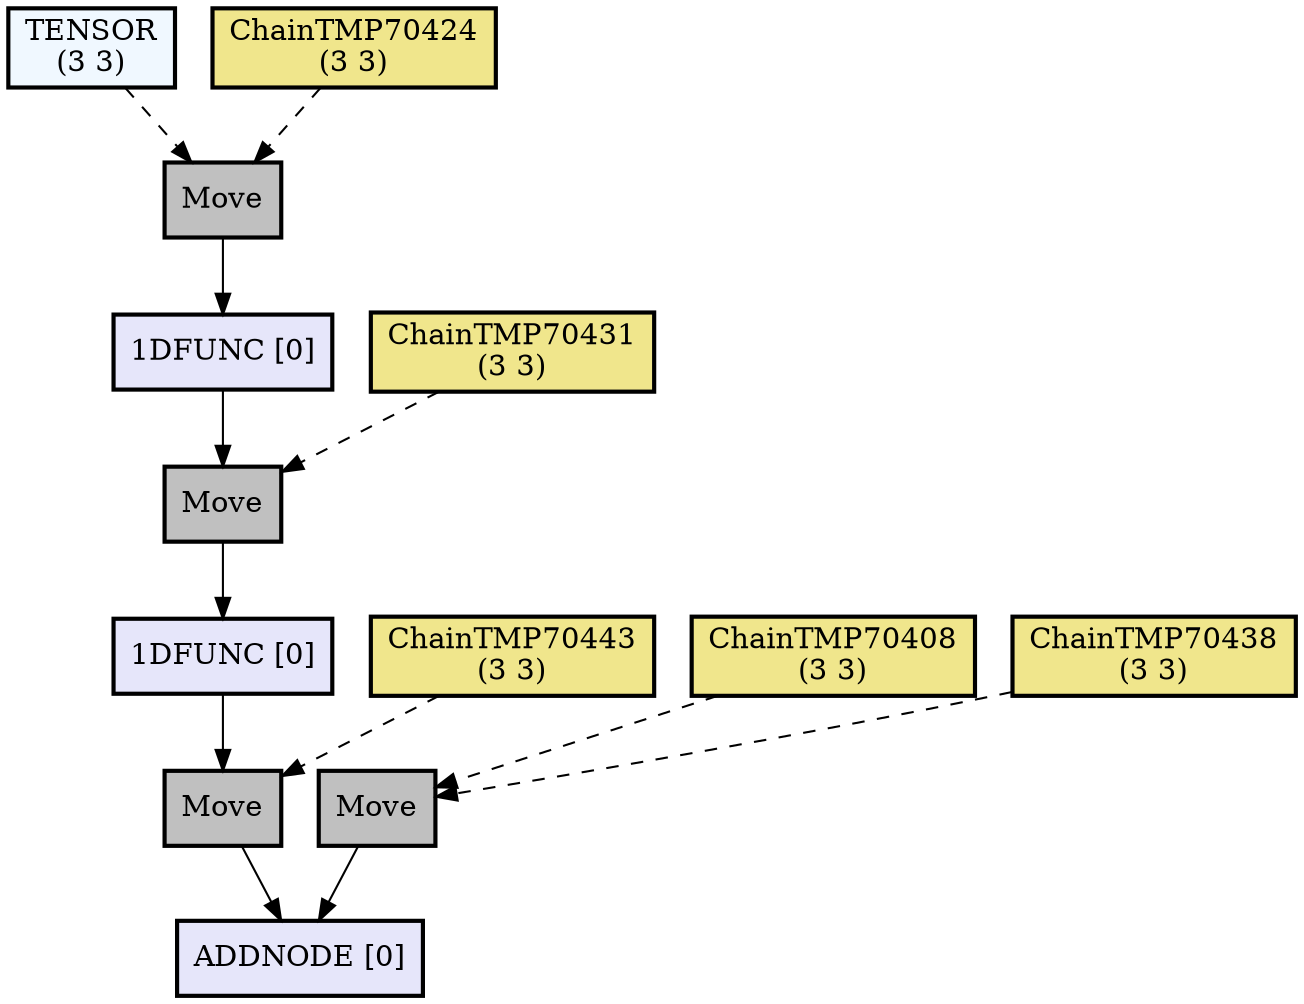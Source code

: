 digraph computation_node {
  node[shape="box" style="filled" color="black" penwidth="2"];
  TENSOR [label = "TENSOR
(3 3)" fillcolor="#f0f8ff" style="filled, solid"];
  ChainTMP70424 [label = "ChainTMP70424
(3 3)" fillcolor="#f0e68c" style="filled, solid"];
  NODE70461 [label = "Move" fillcolor="gray" style="filled, solid"];
  NODE70460 [label = "1DFUNC [0]" fillcolor="#e6e6fa" style="filled, solid"];
  ChainTMP70431 [label = "ChainTMP70431
(3 3)" fillcolor="#f0e68c" style="filled, solid"];
  NODE70458 [label = "Move" fillcolor="gray" style="filled, solid"];
  NODE70457 [label = "1DFUNC [0]" fillcolor="#e6e6fa" style="filled, solid"];
  ChainTMP70443 [label = "ChainTMP70443
(3 3)" fillcolor="#f0e68c" style="filled, solid"];
  NODE70455 [label = "Move" fillcolor="gray" style="filled, solid"];
  ChainTMP70408 [label = "ChainTMP70408
(3 3)" fillcolor="#f0e68c" style="filled, solid"];
  ChainTMP70438 [label = "ChainTMP70438
(3 3)" fillcolor="#f0e68c" style="filled, solid"];
  NODE70452 [label = "Move" fillcolor="gray" style="filled, solid"];
  NODE70451 [label = "ADDNODE [0]" fillcolor="#e6e6fa" style="filled, solid"];
  NODE70452 -> NODE70451[weight=10];
  ChainTMP70438 -> NODE70452[style="dashed"];
  ChainTMP70408 -> NODE70452[style="dashed"];
  NODE70455 -> NODE70451[weight=10];
  ChainTMP70443 -> NODE70455[style="dashed"];
  NODE70457 -> NODE70455[weight=10];
  NODE70458 -> NODE70457[weight=10];
  ChainTMP70431 -> NODE70458[style="dashed"];
  NODE70460 -> NODE70458[weight=10];
  NODE70461 -> NODE70460[weight=10];
  ChainTMP70424 -> NODE70461[style="dashed"];
  TENSOR -> NODE70461[style="dashed"];
}
